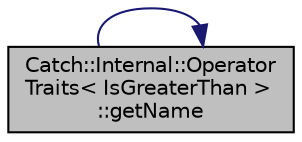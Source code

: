 digraph "Catch::Internal::OperatorTraits&lt; IsGreaterThan &gt;::getName"
{
  edge [fontname="Helvetica",fontsize="10",labelfontname="Helvetica",labelfontsize="10"];
  node [fontname="Helvetica",fontsize="10",shape=record];
  rankdir="LR";
  Node1 [label="Catch::Internal::Operator\lTraits\< IsGreaterThan \>\l::getName",height=0.2,width=0.4,color="black", fillcolor="grey75", style="filled" fontcolor="black"];
  Node1 -> Node1 [color="midnightblue",fontsize="10",style="solid",fontname="Helvetica"];
}
